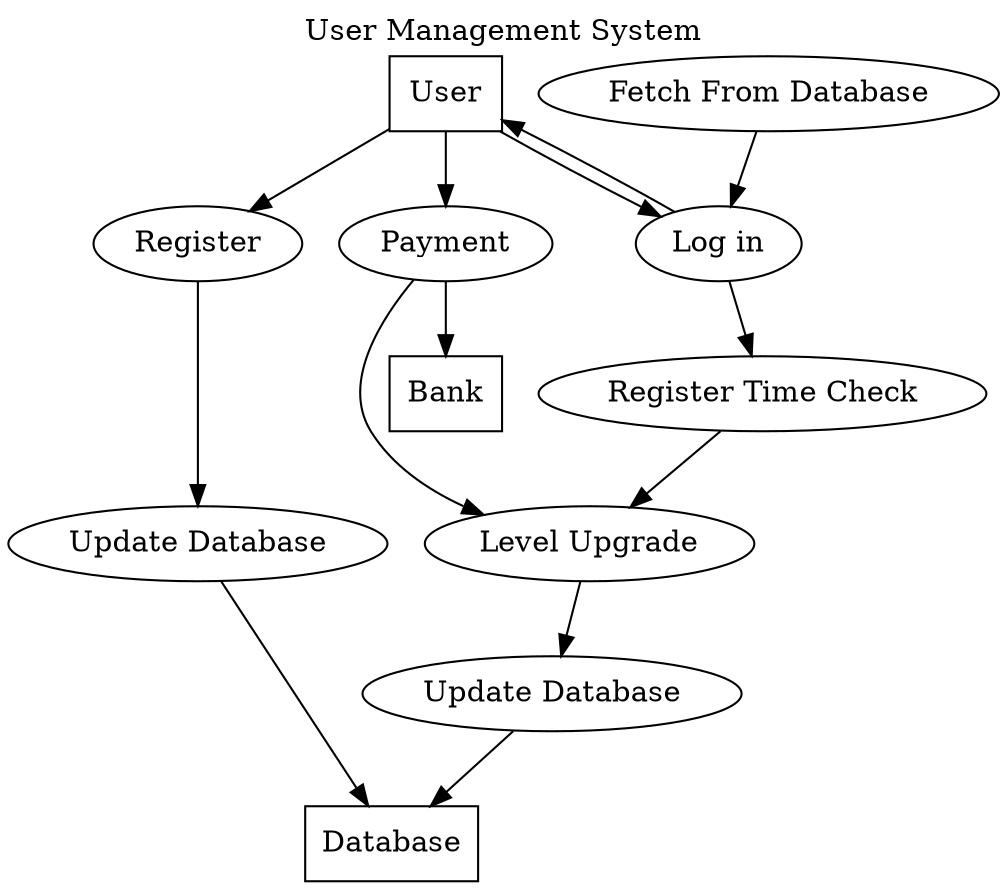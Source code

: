 digraph G {
	labelloc="t";
	label="User Management System";

	user[label="User" shape="box"];
	bank[label="Bank" shape="box"];
	database[label="Database" shape="box"];

	register[label="Register" shape="ellipse"];
	updatedb[label="Update Database" shape="ellipse"];

	login[label="Log in" shape="ellipse"];
	fetchdb[label="Fetch From Database" shape="ellipse"];
	time_check[label="Register Time Check" shape="ellipse"];

	payment[label="Payment" shape="ellipse"];

	upgrade_level[label="Level Upgrade" shape="ellipse"];
	updatedb_vip[label="Update Database" shape="ellipse"];

	user->register;
	register->updatedb;
	updatedb->database;

	user->login;
	fetchdb->login;
	login->time_check;
	time_check->upgrade_level;
	login->user;

	user->payment;
	payment->bank;
	payment->upgrade_level;
	upgrade_level->updatedb_vip;
	updatedb_vip->database;
}//digraph G

